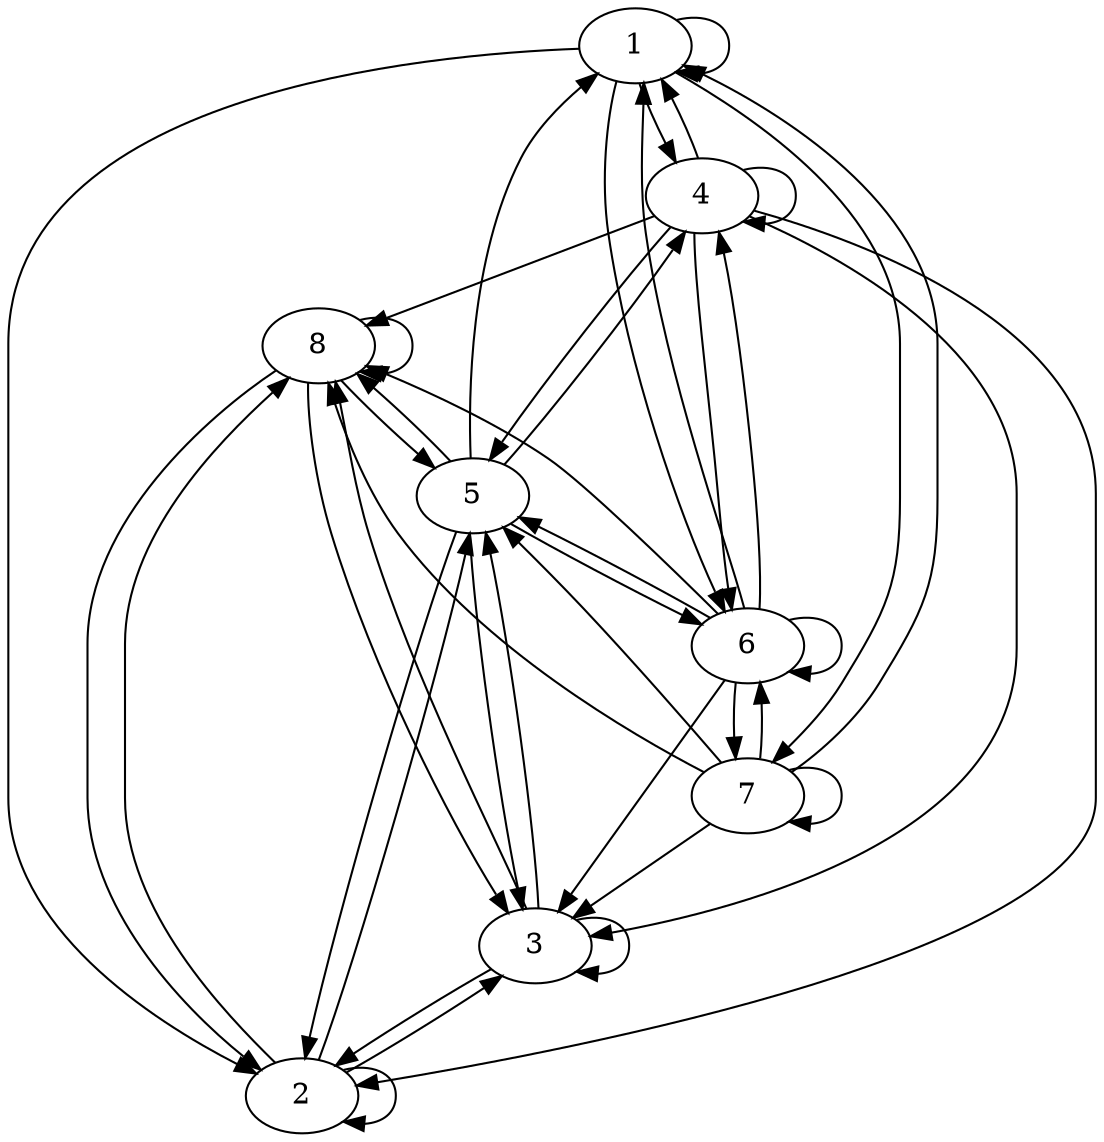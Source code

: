 strict digraph G {
    1 -> 1; 1 -> 1; 1 -> 1;
    1 -> 1; 4 -> 1; 6 -> 1;
    7 -> 1; 1 -> 1; 1 -> 1;
    6 -> 1; 5 -> 1; 1 -> 1;
    6 -> 6; 6 -> 6; 1 -> 6;
    1 -> 6; 7 -> 6; 5 -> 6;
    7 -> 6; 6 -> 6; 4 -> 6;
    6 -> 6; 6 -> 6; 1 -> 6;
    7 -> 7; 7 -> 7; 7 -> 7;
    7 -> 7; 1 -> 7; 1 -> 7;
    6 -> 7; 7 -> 7; 1 -> 7;
    7 -> 7; 6 -> 7; 1 -> 7;
    6 -> 4; 5 -> 4; 4 -> 4;
    5 -> 4; 4 -> 4; 1 -> 4;
    4 -> 4; 4 -> 4; 1 -> 4;
    4 -> 4; 4 -> 4; 5 -> 4;
    6 -> 5; 2 -> 5; 4 -> 5;
    3 -> 5; 8 -> 5; 7 -> 5;
    4 -> 5; 3 -> 5; 2 -> 5;
    3 -> 5; 4 -> 5; 8 -> 5;
    2 -> 2; 8 -> 2; 5 -> 2;
    3 -> 2; 3 -> 2; 1 -> 2;
    8 -> 2; 3 -> 2; 2 -> 2;
    1 -> 2; 4 -> 2; 8 -> 2;
    6 -> 3; 8 -> 3; 4 -> 3;
    2 -> 3; 3 -> 3; 7 -> 3;
    8 -> 3; 3 -> 3; 2 -> 3;
    5 -> 3; 4 -> 3; 8 -> 3;
    7 -> 8; 8 -> 8; 4 -> 8;
    3 -> 8; 8 -> 8; 6 -> 8;
    8 -> 8; 3 -> 8; 2 -> 8;
    5 -> 8; 4 -> 8; 8 -> 8;
}
